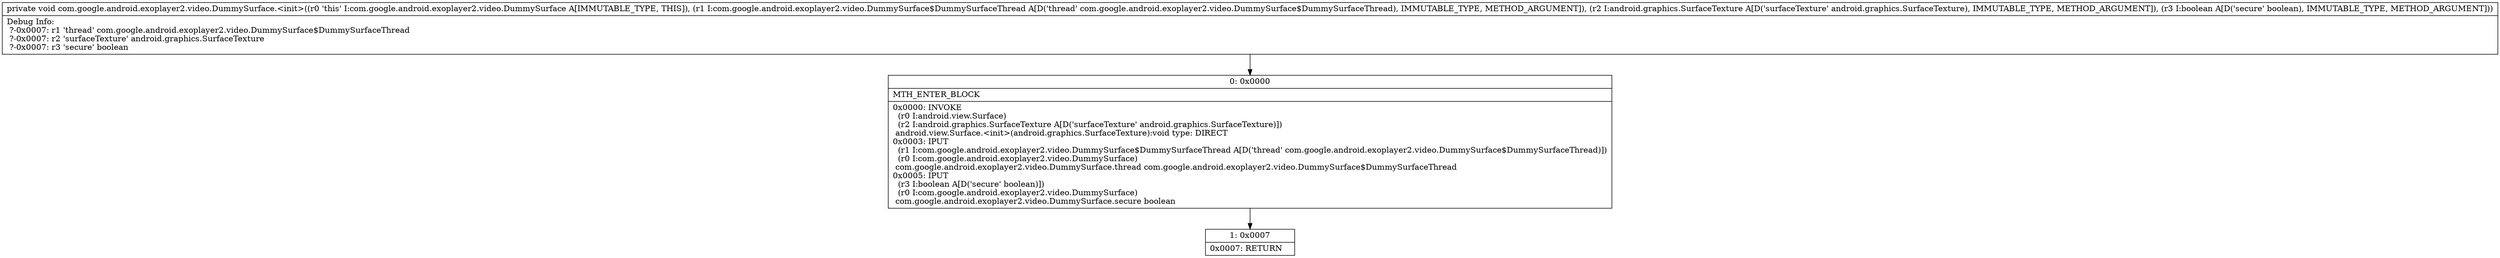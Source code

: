 digraph "CFG forcom.google.android.exoplayer2.video.DummySurface.\<init\>(Lcom\/google\/android\/exoplayer2\/video\/DummySurface$DummySurfaceThread;Landroid\/graphics\/SurfaceTexture;Z)V" {
Node_0 [shape=record,label="{0\:\ 0x0000|MTH_ENTER_BLOCK\l|0x0000: INVOKE  \l  (r0 I:android.view.Surface)\l  (r2 I:android.graphics.SurfaceTexture A[D('surfaceTexture' android.graphics.SurfaceTexture)])\l android.view.Surface.\<init\>(android.graphics.SurfaceTexture):void type: DIRECT \l0x0003: IPUT  \l  (r1 I:com.google.android.exoplayer2.video.DummySurface$DummySurfaceThread A[D('thread' com.google.android.exoplayer2.video.DummySurface$DummySurfaceThread)])\l  (r0 I:com.google.android.exoplayer2.video.DummySurface)\l com.google.android.exoplayer2.video.DummySurface.thread com.google.android.exoplayer2.video.DummySurface$DummySurfaceThread \l0x0005: IPUT  \l  (r3 I:boolean A[D('secure' boolean)])\l  (r0 I:com.google.android.exoplayer2.video.DummySurface)\l com.google.android.exoplayer2.video.DummySurface.secure boolean \l}"];
Node_1 [shape=record,label="{1\:\ 0x0007|0x0007: RETURN   \l}"];
MethodNode[shape=record,label="{private void com.google.android.exoplayer2.video.DummySurface.\<init\>((r0 'this' I:com.google.android.exoplayer2.video.DummySurface A[IMMUTABLE_TYPE, THIS]), (r1 I:com.google.android.exoplayer2.video.DummySurface$DummySurfaceThread A[D('thread' com.google.android.exoplayer2.video.DummySurface$DummySurfaceThread), IMMUTABLE_TYPE, METHOD_ARGUMENT]), (r2 I:android.graphics.SurfaceTexture A[D('surfaceTexture' android.graphics.SurfaceTexture), IMMUTABLE_TYPE, METHOD_ARGUMENT]), (r3 I:boolean A[D('secure' boolean), IMMUTABLE_TYPE, METHOD_ARGUMENT]))  | Debug Info:\l  ?\-0x0007: r1 'thread' com.google.android.exoplayer2.video.DummySurface$DummySurfaceThread\l  ?\-0x0007: r2 'surfaceTexture' android.graphics.SurfaceTexture\l  ?\-0x0007: r3 'secure' boolean\l}"];
MethodNode -> Node_0;
Node_0 -> Node_1;
}


